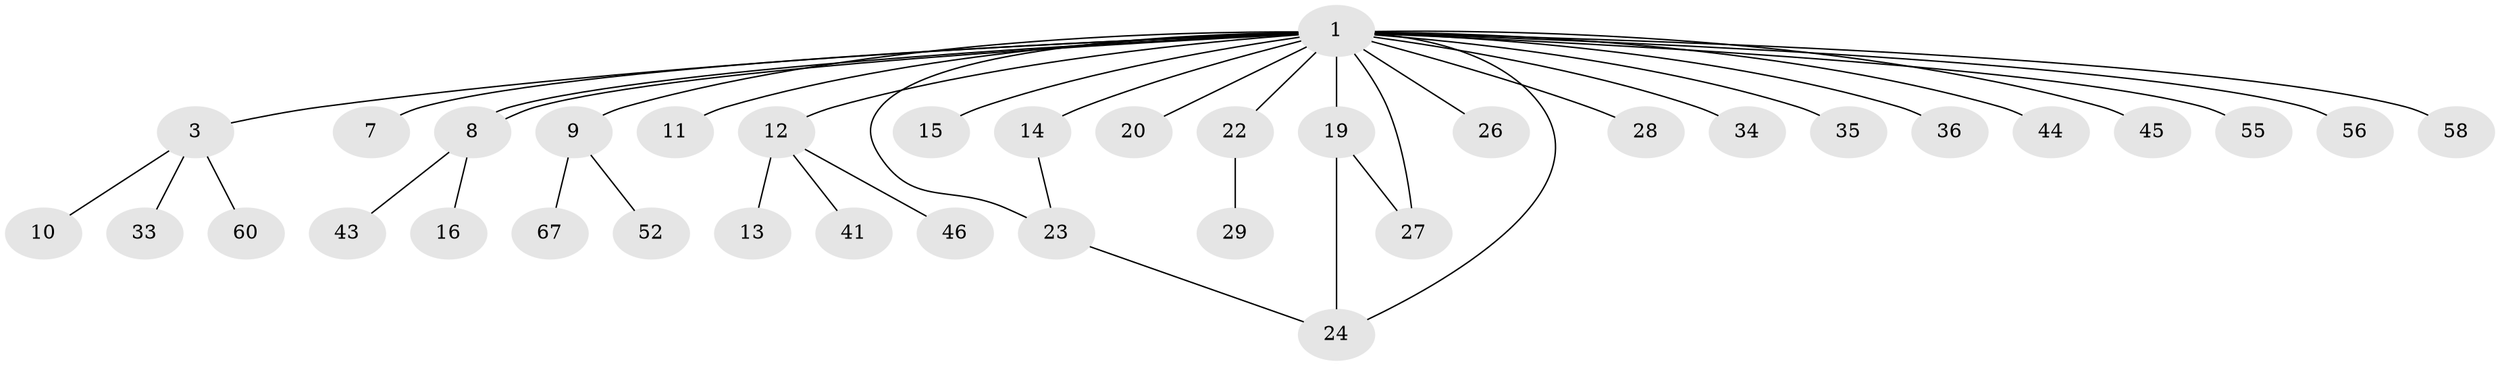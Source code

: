 // original degree distribution, {14: 0.013888888888888888, 18: 0.013888888888888888, 5: 0.041666666666666664, 3: 0.09722222222222222, 2: 0.3194444444444444, 4: 0.041666666666666664, 1: 0.4722222222222222}
// Generated by graph-tools (version 1.1) at 2025/14/03/09/25 04:14:31]
// undirected, 36 vertices, 40 edges
graph export_dot {
graph [start="1"]
  node [color=gray90,style=filled];
  1 [super="+32+31+2+5"];
  3 [super="+21"];
  7 [super="+48"];
  8;
  9;
  10;
  11;
  12;
  13;
  14 [super="+37"];
  15;
  16 [super="+17"];
  19 [super="+30+57+40"];
  20 [super="+68+66"];
  22;
  23 [super="+38"];
  24 [super="+65"];
  26;
  27 [super="+39"];
  28;
  29;
  33;
  34;
  35 [super="+70"];
  36;
  41 [super="+64"];
  43 [super="+62"];
  44 [super="+51"];
  45;
  46 [super="+63"];
  52;
  55;
  56;
  58;
  60;
  67;
  1 -- 8;
  1 -- 8;
  1 -- 9;
  1 -- 22;
  1 -- 24;
  1 -- 26;
  1 -- 27;
  1 -- 34;
  1 -- 35;
  1 -- 56;
  1 -- 3;
  1 -- 7;
  1 -- 11;
  1 -- 12;
  1 -- 14;
  1 -- 15;
  1 -- 19 [weight=2];
  1 -- 20;
  1 -- 23;
  1 -- 28;
  1 -- 36;
  1 -- 45;
  1 -- 55;
  1 -- 58;
  1 -- 44;
  3 -- 10;
  3 -- 33;
  3 -- 60;
  8 -- 16;
  8 -- 43;
  9 -- 52;
  9 -- 67;
  12 -- 13;
  12 -- 41;
  12 -- 46;
  14 -- 23 [weight=2];
  19 -- 27;
  19 -- 24;
  22 -- 29;
  23 -- 24;
}
